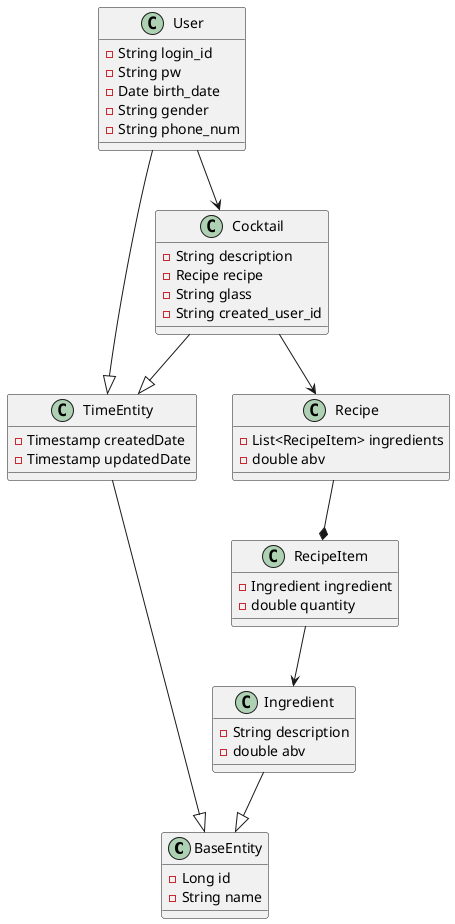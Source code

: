 @startuml

class BaseEntity {
    - {field} Long id
    - {field} String name
}

class TimeEntity {
    - {field} Timestamp createdDate
    - {field} Timestamp updatedDate
}

class Cocktail {
    - {field} String description
    - {field} Recipe recipe
    - {field} String glass
'    - {field} String ice
    - {field} String created_user_id
}

class Ingredient {
    - {field} String description
    - {field} double abv
}

class RecipeItem {
    - {field} Ingredient ingredient
    - {field} double quantity
}

class Recipe {
    - {field} List<RecipeItem> ingredients
    - {field} double abv
}

class User {
    - {field} String login_id
    - {field} String pw
    - {field} Date birth_date
    - {field} String gender
    - {field} String phone_num
}
TimeEntity --|> BaseEntity
User --|> TimeEntity
Cocktail --|> TimeEntity
Ingredient --|> BaseEntity

Cocktail --> Recipe
RecipeItem --> Ingredient
Recipe --* RecipeItem
User --> Cocktail

@enduml